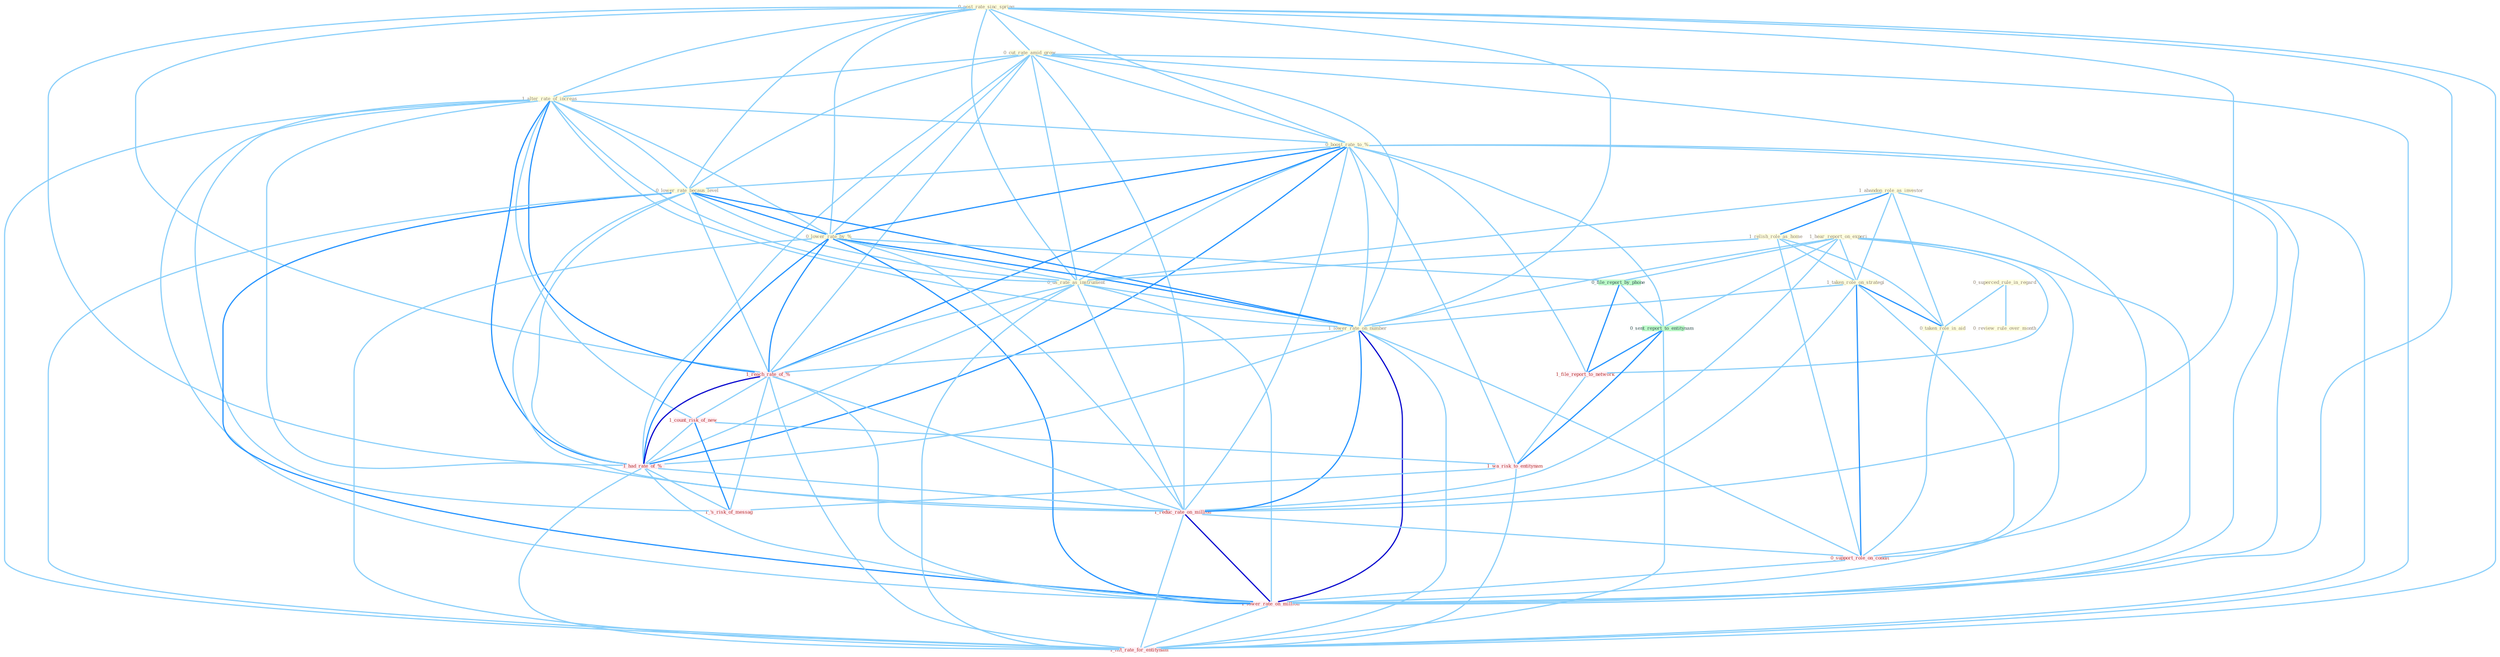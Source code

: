 Graph G{ 
    node
    [shape=polygon,style=filled,width=.5,height=.06,color="#BDFCC9",fixedsize=true,fontsize=4,
    fontcolor="#2f4f4f"];
    {node
    [color="#ffffe0", fontcolor="#8b7d6b"] "0_post_rate_sinc_spring " "0_cut_rate_amid_grow " "1_alter_rate_of_increas " "1_hear_report_on_experi " "0_boost_rate_to_% " "0_superced_rule_in_regard " "1_abandon_role_as_investor " "0_lower_rate_becaus_level " "1_relish_role_as_home " "1_taken_role_on_strategi " "0_lower_rate_by_% " "0_us_rate_as_instrument " "0_review_rule_over_month " "0_taken_role_in_aid " "1_lower_rate_on_number "}
{node [color="#fff0f5", fontcolor="#b22222"] "1_reach_rate_of_% " "1_count_risk_of_new " "1_had_rate_of_% " "1_file_report_to_network " "1_reduc_rate_on_million " "1_wa_risk_to_entitynam " "0_support_role_on_condit " "1_'s_risk_of_messag " "1_lower_rate_on_million " "1_lift_rate_for_entitynam "}
edge [color="#B0E2FF"];

	"0_post_rate_sinc_spring " -- "0_cut_rate_amid_grow " [w="1", color="#87cefa" ];
	"0_post_rate_sinc_spring " -- "1_alter_rate_of_increas " [w="1", color="#87cefa" ];
	"0_post_rate_sinc_spring " -- "0_boost_rate_to_% " [w="1", color="#87cefa" ];
	"0_post_rate_sinc_spring " -- "0_lower_rate_becaus_level " [w="1", color="#87cefa" ];
	"0_post_rate_sinc_spring " -- "0_lower_rate_by_% " [w="1", color="#87cefa" ];
	"0_post_rate_sinc_spring " -- "0_us_rate_as_instrument " [w="1", color="#87cefa" ];
	"0_post_rate_sinc_spring " -- "1_lower_rate_on_number " [w="1", color="#87cefa" ];
	"0_post_rate_sinc_spring " -- "1_reach_rate_of_% " [w="1", color="#87cefa" ];
	"0_post_rate_sinc_spring " -- "1_had_rate_of_% " [w="1", color="#87cefa" ];
	"0_post_rate_sinc_spring " -- "1_reduc_rate_on_million " [w="1", color="#87cefa" ];
	"0_post_rate_sinc_spring " -- "1_lower_rate_on_million " [w="1", color="#87cefa" ];
	"0_post_rate_sinc_spring " -- "1_lift_rate_for_entitynam " [w="1", color="#87cefa" ];
	"0_cut_rate_amid_grow " -- "1_alter_rate_of_increas " [w="1", color="#87cefa" ];
	"0_cut_rate_amid_grow " -- "0_boost_rate_to_% " [w="1", color="#87cefa" ];
	"0_cut_rate_amid_grow " -- "0_lower_rate_becaus_level " [w="1", color="#87cefa" ];
	"0_cut_rate_amid_grow " -- "0_lower_rate_by_% " [w="1", color="#87cefa" ];
	"0_cut_rate_amid_grow " -- "0_us_rate_as_instrument " [w="1", color="#87cefa" ];
	"0_cut_rate_amid_grow " -- "1_lower_rate_on_number " [w="1", color="#87cefa" ];
	"0_cut_rate_amid_grow " -- "1_reach_rate_of_% " [w="1", color="#87cefa" ];
	"0_cut_rate_amid_grow " -- "1_had_rate_of_% " [w="1", color="#87cefa" ];
	"0_cut_rate_amid_grow " -- "1_reduc_rate_on_million " [w="1", color="#87cefa" ];
	"0_cut_rate_amid_grow " -- "1_lower_rate_on_million " [w="1", color="#87cefa" ];
	"0_cut_rate_amid_grow " -- "1_lift_rate_for_entitynam " [w="1", color="#87cefa" ];
	"1_alter_rate_of_increas " -- "0_boost_rate_to_% " [w="1", color="#87cefa" ];
	"1_alter_rate_of_increas " -- "0_lower_rate_becaus_level " [w="1", color="#87cefa" ];
	"1_alter_rate_of_increas " -- "0_lower_rate_by_% " [w="1", color="#87cefa" ];
	"1_alter_rate_of_increas " -- "0_us_rate_as_instrument " [w="1", color="#87cefa" ];
	"1_alter_rate_of_increas " -- "1_lower_rate_on_number " [w="1", color="#87cefa" ];
	"1_alter_rate_of_increas " -- "1_reach_rate_of_% " [w="2", color="#1e90ff" , len=0.8];
	"1_alter_rate_of_increas " -- "1_count_risk_of_new " [w="1", color="#87cefa" ];
	"1_alter_rate_of_increas " -- "1_had_rate_of_% " [w="2", color="#1e90ff" , len=0.8];
	"1_alter_rate_of_increas " -- "1_reduc_rate_on_million " [w="1", color="#87cefa" ];
	"1_alter_rate_of_increas " -- "1_'s_risk_of_messag " [w="1", color="#87cefa" ];
	"1_alter_rate_of_increas " -- "1_lower_rate_on_million " [w="1", color="#87cefa" ];
	"1_alter_rate_of_increas " -- "1_lift_rate_for_entitynam " [w="1", color="#87cefa" ];
	"1_hear_report_on_experi " -- "1_taken_role_on_strategi " [w="1", color="#87cefa" ];
	"1_hear_report_on_experi " -- "1_lower_rate_on_number " [w="1", color="#87cefa" ];
	"1_hear_report_on_experi " -- "0_file_report_by_phone " [w="1", color="#87cefa" ];
	"1_hear_report_on_experi " -- "0_sent_report_to_entitynam " [w="1", color="#87cefa" ];
	"1_hear_report_on_experi " -- "1_file_report_to_network " [w="1", color="#87cefa" ];
	"1_hear_report_on_experi " -- "1_reduc_rate_on_million " [w="1", color="#87cefa" ];
	"1_hear_report_on_experi " -- "0_support_role_on_condit " [w="1", color="#87cefa" ];
	"1_hear_report_on_experi " -- "1_lower_rate_on_million " [w="1", color="#87cefa" ];
	"0_boost_rate_to_% " -- "0_lower_rate_becaus_level " [w="1", color="#87cefa" ];
	"0_boost_rate_to_% " -- "0_lower_rate_by_% " [w="2", color="#1e90ff" , len=0.8];
	"0_boost_rate_to_% " -- "0_us_rate_as_instrument " [w="1", color="#87cefa" ];
	"0_boost_rate_to_% " -- "1_lower_rate_on_number " [w="1", color="#87cefa" ];
	"0_boost_rate_to_% " -- "1_reach_rate_of_% " [w="2", color="#1e90ff" , len=0.8];
	"0_boost_rate_to_% " -- "1_had_rate_of_% " [w="2", color="#1e90ff" , len=0.8];
	"0_boost_rate_to_% " -- "0_sent_report_to_entitynam " [w="1", color="#87cefa" ];
	"0_boost_rate_to_% " -- "1_file_report_to_network " [w="1", color="#87cefa" ];
	"0_boost_rate_to_% " -- "1_reduc_rate_on_million " [w="1", color="#87cefa" ];
	"0_boost_rate_to_% " -- "1_wa_risk_to_entitynam " [w="1", color="#87cefa" ];
	"0_boost_rate_to_% " -- "1_lower_rate_on_million " [w="1", color="#87cefa" ];
	"0_boost_rate_to_% " -- "1_lift_rate_for_entitynam " [w="1", color="#87cefa" ];
	"0_superced_rule_in_regard " -- "0_review_rule_over_month " [w="1", color="#87cefa" ];
	"0_superced_rule_in_regard " -- "0_taken_role_in_aid " [w="1", color="#87cefa" ];
	"1_abandon_role_as_investor " -- "1_relish_role_as_home " [w="2", color="#1e90ff" , len=0.8];
	"1_abandon_role_as_investor " -- "1_taken_role_on_strategi " [w="1", color="#87cefa" ];
	"1_abandon_role_as_investor " -- "0_us_rate_as_instrument " [w="1", color="#87cefa" ];
	"1_abandon_role_as_investor " -- "0_taken_role_in_aid " [w="1", color="#87cefa" ];
	"1_abandon_role_as_investor " -- "0_support_role_on_condit " [w="1", color="#87cefa" ];
	"0_lower_rate_becaus_level " -- "0_lower_rate_by_% " [w="2", color="#1e90ff" , len=0.8];
	"0_lower_rate_becaus_level " -- "0_us_rate_as_instrument " [w="1", color="#87cefa" ];
	"0_lower_rate_becaus_level " -- "1_lower_rate_on_number " [w="2", color="#1e90ff" , len=0.8];
	"0_lower_rate_becaus_level " -- "1_reach_rate_of_% " [w="1", color="#87cefa" ];
	"0_lower_rate_becaus_level " -- "1_had_rate_of_% " [w="1", color="#87cefa" ];
	"0_lower_rate_becaus_level " -- "1_reduc_rate_on_million " [w="1", color="#87cefa" ];
	"0_lower_rate_becaus_level " -- "1_lower_rate_on_million " [w="2", color="#1e90ff" , len=0.8];
	"0_lower_rate_becaus_level " -- "1_lift_rate_for_entitynam " [w="1", color="#87cefa" ];
	"1_relish_role_as_home " -- "1_taken_role_on_strategi " [w="1", color="#87cefa" ];
	"1_relish_role_as_home " -- "0_us_rate_as_instrument " [w="1", color="#87cefa" ];
	"1_relish_role_as_home " -- "0_taken_role_in_aid " [w="1", color="#87cefa" ];
	"1_relish_role_as_home " -- "0_support_role_on_condit " [w="1", color="#87cefa" ];
	"1_taken_role_on_strategi " -- "0_taken_role_in_aid " [w="2", color="#1e90ff" , len=0.8];
	"1_taken_role_on_strategi " -- "1_lower_rate_on_number " [w="1", color="#87cefa" ];
	"1_taken_role_on_strategi " -- "1_reduc_rate_on_million " [w="1", color="#87cefa" ];
	"1_taken_role_on_strategi " -- "0_support_role_on_condit " [w="2", color="#1e90ff" , len=0.8];
	"1_taken_role_on_strategi " -- "1_lower_rate_on_million " [w="1", color="#87cefa" ];
	"0_lower_rate_by_% " -- "0_us_rate_as_instrument " [w="1", color="#87cefa" ];
	"0_lower_rate_by_% " -- "1_lower_rate_on_number " [w="2", color="#1e90ff" , len=0.8];
	"0_lower_rate_by_% " -- "1_reach_rate_of_% " [w="2", color="#1e90ff" , len=0.8];
	"0_lower_rate_by_% " -- "0_file_report_by_phone " [w="1", color="#87cefa" ];
	"0_lower_rate_by_% " -- "1_had_rate_of_% " [w="2", color="#1e90ff" , len=0.8];
	"0_lower_rate_by_% " -- "1_reduc_rate_on_million " [w="1", color="#87cefa" ];
	"0_lower_rate_by_% " -- "1_lower_rate_on_million " [w="2", color="#1e90ff" , len=0.8];
	"0_lower_rate_by_% " -- "1_lift_rate_for_entitynam " [w="1", color="#87cefa" ];
	"0_us_rate_as_instrument " -- "1_lower_rate_on_number " [w="1", color="#87cefa" ];
	"0_us_rate_as_instrument " -- "1_reach_rate_of_% " [w="1", color="#87cefa" ];
	"0_us_rate_as_instrument " -- "1_had_rate_of_% " [w="1", color="#87cefa" ];
	"0_us_rate_as_instrument " -- "1_reduc_rate_on_million " [w="1", color="#87cefa" ];
	"0_us_rate_as_instrument " -- "1_lower_rate_on_million " [w="1", color="#87cefa" ];
	"0_us_rate_as_instrument " -- "1_lift_rate_for_entitynam " [w="1", color="#87cefa" ];
	"0_taken_role_in_aid " -- "0_support_role_on_condit " [w="1", color="#87cefa" ];
	"1_lower_rate_on_number " -- "1_reach_rate_of_% " [w="1", color="#87cefa" ];
	"1_lower_rate_on_number " -- "1_had_rate_of_% " [w="1", color="#87cefa" ];
	"1_lower_rate_on_number " -- "1_reduc_rate_on_million " [w="2", color="#1e90ff" , len=0.8];
	"1_lower_rate_on_number " -- "0_support_role_on_condit " [w="1", color="#87cefa" ];
	"1_lower_rate_on_number " -- "1_lower_rate_on_million " [w="3", color="#0000cd" , len=0.6];
	"1_lower_rate_on_number " -- "1_lift_rate_for_entitynam " [w="1", color="#87cefa" ];
	"1_reach_rate_of_% " -- "1_count_risk_of_new " [w="1", color="#87cefa" ];
	"1_reach_rate_of_% " -- "1_had_rate_of_% " [w="3", color="#0000cd" , len=0.6];
	"1_reach_rate_of_% " -- "1_reduc_rate_on_million " [w="1", color="#87cefa" ];
	"1_reach_rate_of_% " -- "1_'s_risk_of_messag " [w="1", color="#87cefa" ];
	"1_reach_rate_of_% " -- "1_lower_rate_on_million " [w="1", color="#87cefa" ];
	"1_reach_rate_of_% " -- "1_lift_rate_for_entitynam " [w="1", color="#87cefa" ];
	"0_file_report_by_phone " -- "0_sent_report_to_entitynam " [w="1", color="#87cefa" ];
	"0_file_report_by_phone " -- "1_file_report_to_network " [w="2", color="#1e90ff" , len=0.8];
	"1_count_risk_of_new " -- "1_had_rate_of_% " [w="1", color="#87cefa" ];
	"1_count_risk_of_new " -- "1_wa_risk_to_entitynam " [w="1", color="#87cefa" ];
	"1_count_risk_of_new " -- "1_'s_risk_of_messag " [w="2", color="#1e90ff" , len=0.8];
	"1_had_rate_of_% " -- "1_reduc_rate_on_million " [w="1", color="#87cefa" ];
	"1_had_rate_of_% " -- "1_'s_risk_of_messag " [w="1", color="#87cefa" ];
	"1_had_rate_of_% " -- "1_lower_rate_on_million " [w="1", color="#87cefa" ];
	"1_had_rate_of_% " -- "1_lift_rate_for_entitynam " [w="1", color="#87cefa" ];
	"0_sent_report_to_entitynam " -- "1_file_report_to_network " [w="2", color="#1e90ff" , len=0.8];
	"0_sent_report_to_entitynam " -- "1_wa_risk_to_entitynam " [w="2", color="#1e90ff" , len=0.8];
	"0_sent_report_to_entitynam " -- "1_lift_rate_for_entitynam " [w="1", color="#87cefa" ];
	"1_file_report_to_network " -- "1_wa_risk_to_entitynam " [w="1", color="#87cefa" ];
	"1_reduc_rate_on_million " -- "0_support_role_on_condit " [w="1", color="#87cefa" ];
	"1_reduc_rate_on_million " -- "1_lower_rate_on_million " [w="3", color="#0000cd" , len=0.6];
	"1_reduc_rate_on_million " -- "1_lift_rate_for_entitynam " [w="1", color="#87cefa" ];
	"1_wa_risk_to_entitynam " -- "1_'s_risk_of_messag " [w="1", color="#87cefa" ];
	"1_wa_risk_to_entitynam " -- "1_lift_rate_for_entitynam " [w="1", color="#87cefa" ];
	"0_support_role_on_condit " -- "1_lower_rate_on_million " [w="1", color="#87cefa" ];
	"1_lower_rate_on_million " -- "1_lift_rate_for_entitynam " [w="1", color="#87cefa" ];
}
